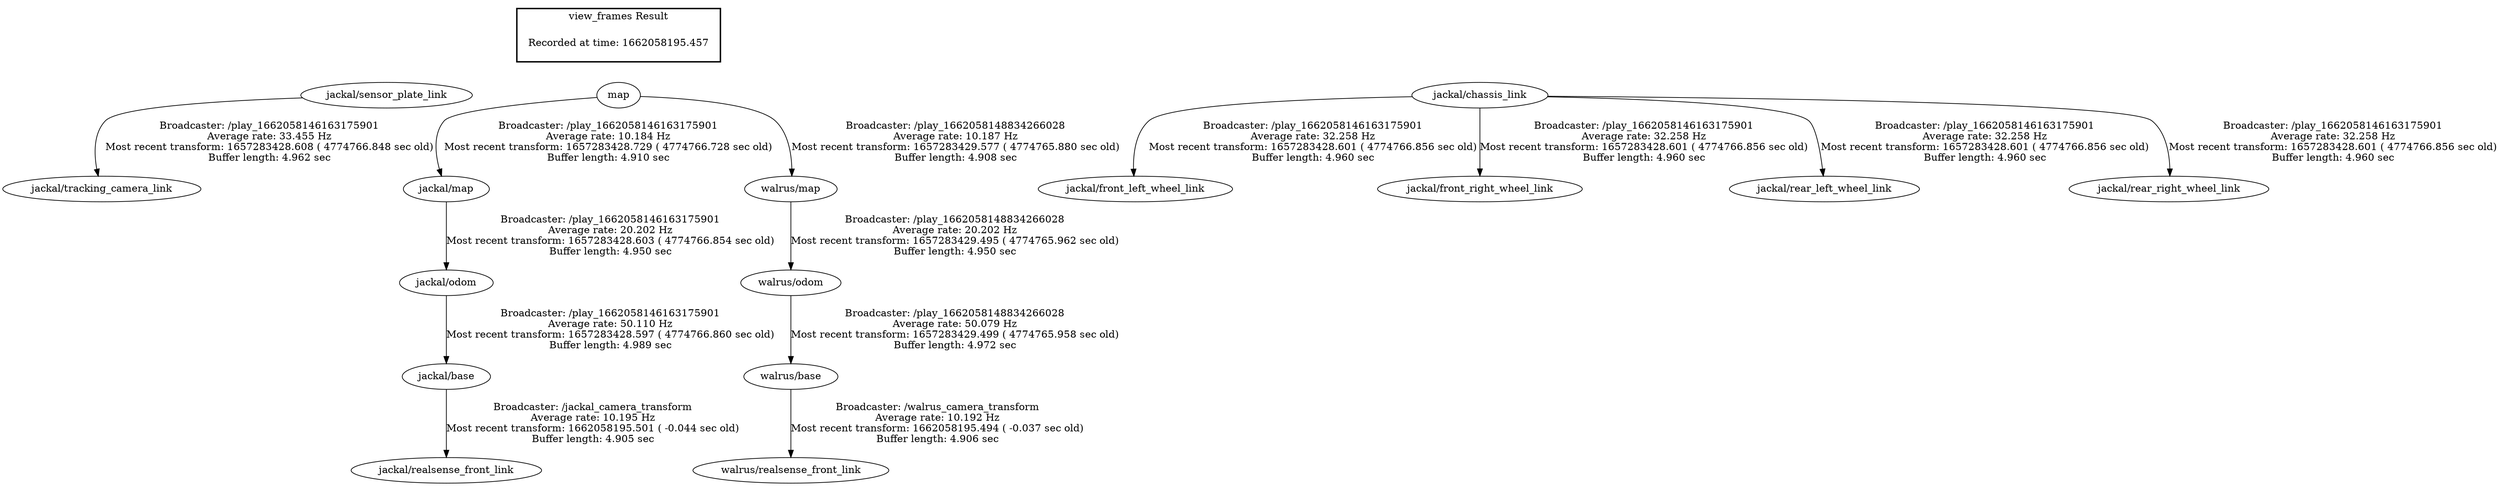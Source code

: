 digraph G {
"jackal/sensor_plate_link" -> "jackal/tracking_camera_link"[label="Broadcaster: /play_1662058146163175901\nAverage rate: 33.455 Hz\nMost recent transform: 1657283428.608 ( 4774766.848 sec old)\nBuffer length: 4.962 sec\n"];
"jackal/odom" -> "jackal/base"[label="Broadcaster: /play_1662058146163175901\nAverage rate: 50.110 Hz\nMost recent transform: 1657283428.597 ( 4774766.860 sec old)\nBuffer length: 4.989 sec\n"];
"jackal/map" -> "jackal/odom"[label="Broadcaster: /play_1662058146163175901\nAverage rate: 20.202 Hz\nMost recent transform: 1657283428.603 ( 4774766.854 sec old)\nBuffer length: 4.950 sec\n"];
"walrus/odom" -> "walrus/base"[label="Broadcaster: /play_1662058148834266028\nAverage rate: 50.079 Hz\nMost recent transform: 1657283429.499 ( 4774765.958 sec old)\nBuffer length: 4.972 sec\n"];
"walrus/map" -> "walrus/odom"[label="Broadcaster: /play_1662058148834266028\nAverage rate: 20.202 Hz\nMost recent transform: 1657283429.495 ( 4774765.962 sec old)\nBuffer length: 4.950 sec\n"];
"walrus/base" -> "walrus/realsense_front_link"[label="Broadcaster: /walrus_camera_transform\nAverage rate: 10.192 Hz\nMost recent transform: 1662058195.494 ( -0.037 sec old)\nBuffer length: 4.906 sec\n"];
"map" -> "walrus/map"[label="Broadcaster: /play_1662058148834266028\nAverage rate: 10.187 Hz\nMost recent transform: 1657283429.577 ( 4774765.880 sec old)\nBuffer length: 4.908 sec\n"];
"jackal/chassis_link" -> "jackal/front_left_wheel_link"[label="Broadcaster: /play_1662058146163175901\nAverage rate: 32.258 Hz\nMost recent transform: 1657283428.601 ( 4774766.856 sec old)\nBuffer length: 4.960 sec\n"];
"jackal/chassis_link" -> "jackal/front_right_wheel_link"[label="Broadcaster: /play_1662058146163175901\nAverage rate: 32.258 Hz\nMost recent transform: 1657283428.601 ( 4774766.856 sec old)\nBuffer length: 4.960 sec\n"];
"jackal/chassis_link" -> "jackal/rear_left_wheel_link"[label="Broadcaster: /play_1662058146163175901\nAverage rate: 32.258 Hz\nMost recent transform: 1657283428.601 ( 4774766.856 sec old)\nBuffer length: 4.960 sec\n"];
"jackal/chassis_link" -> "jackal/rear_right_wheel_link"[label="Broadcaster: /play_1662058146163175901\nAverage rate: 32.258 Hz\nMost recent transform: 1657283428.601 ( 4774766.856 sec old)\nBuffer length: 4.960 sec\n"];
"jackal/base" -> "jackal/realsense_front_link"[label="Broadcaster: /jackal_camera_transform\nAverage rate: 10.195 Hz\nMost recent transform: 1662058195.501 ( -0.044 sec old)\nBuffer length: 4.905 sec\n"];
"map" -> "jackal/map"[label="Broadcaster: /play_1662058146163175901\nAverage rate: 10.184 Hz\nMost recent transform: 1657283428.729 ( 4774766.728 sec old)\nBuffer length: 4.910 sec\n"];
edge [style=invis];
 subgraph cluster_legend { style=bold; color=black; label ="view_frames Result";
"Recorded at time: 1662058195.457"[ shape=plaintext ] ;
 }->"jackal/sensor_plate_link";
edge [style=invis];
 subgraph cluster_legend { style=bold; color=black; label ="view_frames Result";
"Recorded at time: 1662058195.457"[ shape=plaintext ] ;
 }->"jackal/chassis_link";
edge [style=invis];
 subgraph cluster_legend { style=bold; color=black; label ="view_frames Result";
"Recorded at time: 1662058195.457"[ shape=plaintext ] ;
 }->"map";
}